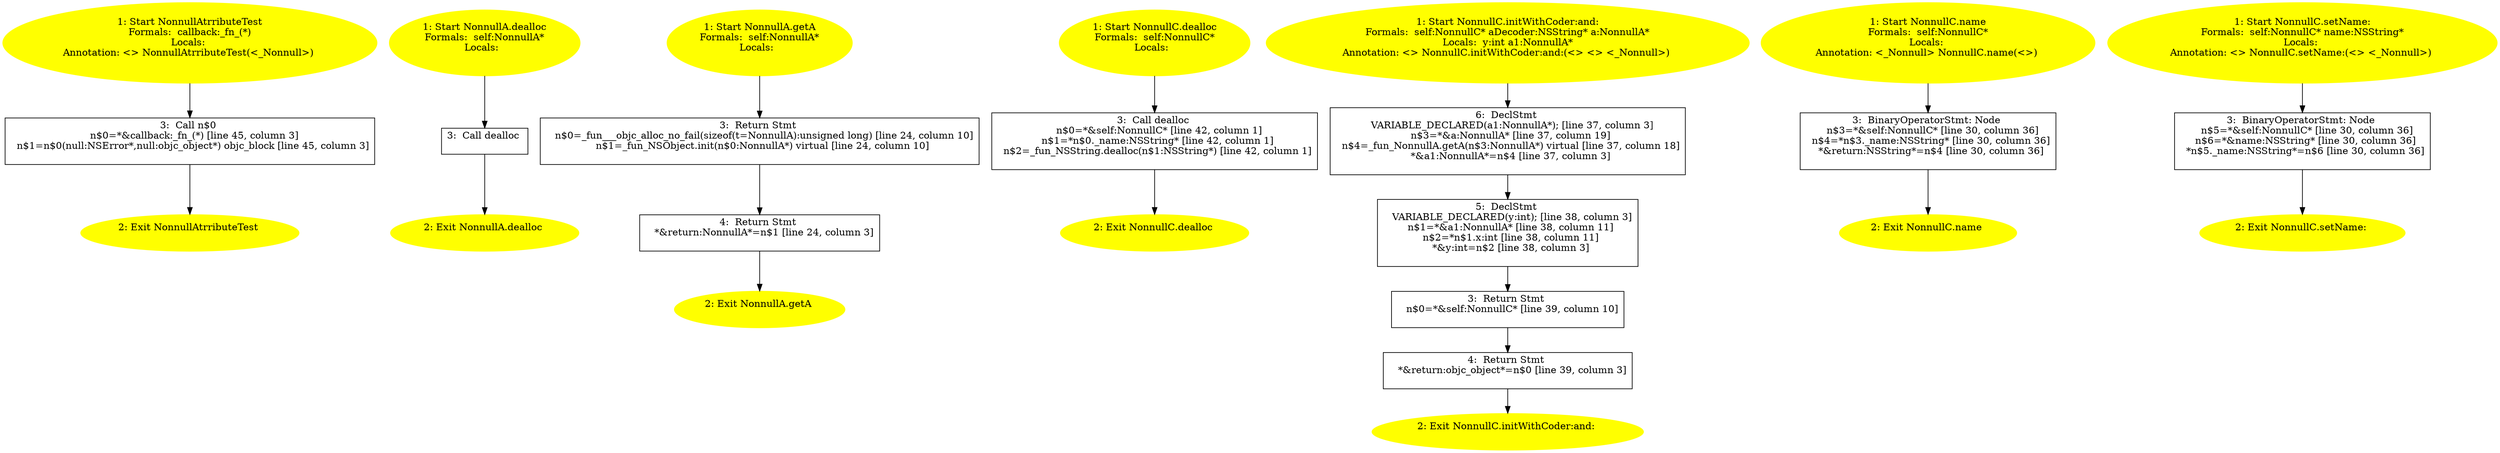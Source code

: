 /* @generated */
digraph cfg {
"NonnullAtrributeTest.69a49728cf7d46ab0add381e5c93704c_1" [label="1: Start NonnullAtrributeTest\nFormals:  callback:_fn_(*)\nLocals: \nAnnotation: <> NonnullAtrributeTest(<_Nonnull>) \n  " color=yellow style=filled]
	

	 "NonnullAtrributeTest.69a49728cf7d46ab0add381e5c93704c_1" -> "NonnullAtrributeTest.69a49728cf7d46ab0add381e5c93704c_3" ;
"NonnullAtrributeTest.69a49728cf7d46ab0add381e5c93704c_2" [label="2: Exit NonnullAtrributeTest \n  " color=yellow style=filled]
	

"NonnullAtrributeTest.69a49728cf7d46ab0add381e5c93704c_3" [label="3:  Call n$0 \n   n$0=*&callback:_fn_(*) [line 45, column 3]\n  n$1=n$0(null:NSError*,null:objc_object*) objc_block [line 45, column 3]\n " shape="box"]
	

	 "NonnullAtrributeTest.69a49728cf7d46ab0add381e5c93704c_3" -> "NonnullAtrributeTest.69a49728cf7d46ab0add381e5c93704c_2" ;
"dealloc#NonnullA#instance.ab64b440b6de9bb3d108ab73ec461d09_1" [label="1: Start NonnullA.dealloc\nFormals:  self:NonnullA*\nLocals:  \n  " color=yellow style=filled]
	

	 "dealloc#NonnullA#instance.ab64b440b6de9bb3d108ab73ec461d09_1" -> "dealloc#NonnullA#instance.ab64b440b6de9bb3d108ab73ec461d09_3" ;
"dealloc#NonnullA#instance.ab64b440b6de9bb3d108ab73ec461d09_2" [label="2: Exit NonnullA.dealloc \n  " color=yellow style=filled]
	

"dealloc#NonnullA#instance.ab64b440b6de9bb3d108ab73ec461d09_3" [label="3:  Call dealloc \n  " shape="box"]
	

	 "dealloc#NonnullA#instance.ab64b440b6de9bb3d108ab73ec461d09_3" -> "dealloc#NonnullA#instance.ab64b440b6de9bb3d108ab73ec461d09_2" ;
"getA#NonnullA#instance.d4b29ece551a370c3f0c0c12526b3def_1" [label="1: Start NonnullA.getA\nFormals:  self:NonnullA*\nLocals:  \n  " color=yellow style=filled]
	

	 "getA#NonnullA#instance.d4b29ece551a370c3f0c0c12526b3def_1" -> "getA#NonnullA#instance.d4b29ece551a370c3f0c0c12526b3def_3" ;
"getA#NonnullA#instance.d4b29ece551a370c3f0c0c12526b3def_2" [label="2: Exit NonnullA.getA \n  " color=yellow style=filled]
	

"getA#NonnullA#instance.d4b29ece551a370c3f0c0c12526b3def_3" [label="3:  Return Stmt \n   n$0=_fun___objc_alloc_no_fail(sizeof(t=NonnullA):unsigned long) [line 24, column 10]\n  n$1=_fun_NSObject.init(n$0:NonnullA*) virtual [line 24, column 10]\n " shape="box"]
	

	 "getA#NonnullA#instance.d4b29ece551a370c3f0c0c12526b3def_3" -> "getA#NonnullA#instance.d4b29ece551a370c3f0c0c12526b3def_4" ;
"getA#NonnullA#instance.d4b29ece551a370c3f0c0c12526b3def_4" [label="4:  Return Stmt \n   *&return:NonnullA*=n$1 [line 24, column 3]\n " shape="box"]
	

	 "getA#NonnullA#instance.d4b29ece551a370c3f0c0c12526b3def_4" -> "getA#NonnullA#instance.d4b29ece551a370c3f0c0c12526b3def_2" ;
"dealloc#NonnullC#instance.a35e7cd71ed482b37e513a9c2a2e24d8_1" [label="1: Start NonnullC.dealloc\nFormals:  self:NonnullC*\nLocals:  \n  " color=yellow style=filled]
	

	 "dealloc#NonnullC#instance.a35e7cd71ed482b37e513a9c2a2e24d8_1" -> "dealloc#NonnullC#instance.a35e7cd71ed482b37e513a9c2a2e24d8_3" ;
"dealloc#NonnullC#instance.a35e7cd71ed482b37e513a9c2a2e24d8_2" [label="2: Exit NonnullC.dealloc \n  " color=yellow style=filled]
	

"dealloc#NonnullC#instance.a35e7cd71ed482b37e513a9c2a2e24d8_3" [label="3:  Call dealloc \n   n$0=*&self:NonnullC* [line 42, column 1]\n  n$1=*n$0._name:NSString* [line 42, column 1]\n  n$2=_fun_NSString.dealloc(n$1:NSString*) [line 42, column 1]\n " shape="box"]
	

	 "dealloc#NonnullC#instance.a35e7cd71ed482b37e513a9c2a2e24d8_3" -> "dealloc#NonnullC#instance.a35e7cd71ed482b37e513a9c2a2e24d8_2" ;
"initWithCoder:and:#NonnullC(class NSString,class NonnullA)#instance.e23828ce4467c2001440771e2c4692f8_1" [label="1: Start NonnullC.initWithCoder:and:\nFormals:  self:NonnullC* aDecoder:NSString* a:NonnullA*\nLocals:  y:int a1:NonnullA*\nAnnotation: <> NonnullC.initWithCoder:and:(<> <> <_Nonnull>) \n  " color=yellow style=filled]
	

	 "initWithCoder:and:#NonnullC(class NSString,class NonnullA)#instance.e23828ce4467c2001440771e2c4692f8_1" -> "initWithCoder:and:#NonnullC(class NSString,class NonnullA)#instance.e23828ce4467c2001440771e2c4692f8_6" ;
"initWithCoder:and:#NonnullC(class NSString,class NonnullA)#instance.e23828ce4467c2001440771e2c4692f8_2" [label="2: Exit NonnullC.initWithCoder:and: \n  " color=yellow style=filled]
	

"initWithCoder:and:#NonnullC(class NSString,class NonnullA)#instance.e23828ce4467c2001440771e2c4692f8_3" [label="3:  Return Stmt \n   n$0=*&self:NonnullC* [line 39, column 10]\n " shape="box"]
	

	 "initWithCoder:and:#NonnullC(class NSString,class NonnullA)#instance.e23828ce4467c2001440771e2c4692f8_3" -> "initWithCoder:and:#NonnullC(class NSString,class NonnullA)#instance.e23828ce4467c2001440771e2c4692f8_4" ;
"initWithCoder:and:#NonnullC(class NSString,class NonnullA)#instance.e23828ce4467c2001440771e2c4692f8_4" [label="4:  Return Stmt \n   *&return:objc_object*=n$0 [line 39, column 3]\n " shape="box"]
	

	 "initWithCoder:and:#NonnullC(class NSString,class NonnullA)#instance.e23828ce4467c2001440771e2c4692f8_4" -> "initWithCoder:and:#NonnullC(class NSString,class NonnullA)#instance.e23828ce4467c2001440771e2c4692f8_2" ;
"initWithCoder:and:#NonnullC(class NSString,class NonnullA)#instance.e23828ce4467c2001440771e2c4692f8_5" [label="5:  DeclStmt \n   VARIABLE_DECLARED(y:int); [line 38, column 3]\n  n$1=*&a1:NonnullA* [line 38, column 11]\n  n$2=*n$1.x:int [line 38, column 11]\n  *&y:int=n$2 [line 38, column 3]\n " shape="box"]
	

	 "initWithCoder:and:#NonnullC(class NSString,class NonnullA)#instance.e23828ce4467c2001440771e2c4692f8_5" -> "initWithCoder:and:#NonnullC(class NSString,class NonnullA)#instance.e23828ce4467c2001440771e2c4692f8_3" ;
"initWithCoder:and:#NonnullC(class NSString,class NonnullA)#instance.e23828ce4467c2001440771e2c4692f8_6" [label="6:  DeclStmt \n   VARIABLE_DECLARED(a1:NonnullA*); [line 37, column 3]\n  n$3=*&a:NonnullA* [line 37, column 19]\n  n$4=_fun_NonnullA.getA(n$3:NonnullA*) virtual [line 37, column 18]\n  *&a1:NonnullA*=n$4 [line 37, column 3]\n " shape="box"]
	

	 "initWithCoder:and:#NonnullC(class NSString,class NonnullA)#instance.e23828ce4467c2001440771e2c4692f8_6" -> "initWithCoder:and:#NonnullC(class NSString,class NonnullA)#instance.e23828ce4467c2001440771e2c4692f8_5" ;
"name#NonnullC#instance.9c59c8694c0f7942ace24d4346f9a7cd_1" [label="1: Start NonnullC.name\nFormals:  self:NonnullC*\nLocals: \nAnnotation: <_Nonnull> NonnullC.name(<>) \n  " color=yellow style=filled]
	

	 "name#NonnullC#instance.9c59c8694c0f7942ace24d4346f9a7cd_1" -> "name#NonnullC#instance.9c59c8694c0f7942ace24d4346f9a7cd_3" ;
"name#NonnullC#instance.9c59c8694c0f7942ace24d4346f9a7cd_2" [label="2: Exit NonnullC.name \n  " color=yellow style=filled]
	

"name#NonnullC#instance.9c59c8694c0f7942ace24d4346f9a7cd_3" [label="3:  BinaryOperatorStmt: Node \n   n$3=*&self:NonnullC* [line 30, column 36]\n  n$4=*n$3._name:NSString* [line 30, column 36]\n  *&return:NSString*=n$4 [line 30, column 36]\n " shape="box"]
	

	 "name#NonnullC#instance.9c59c8694c0f7942ace24d4346f9a7cd_3" -> "name#NonnullC#instance.9c59c8694c0f7942ace24d4346f9a7cd_2" ;
"setName:#NonnullC(class NSString)#instance.06c11492d4403b7a142558aeec6ac42a_1" [label="1: Start NonnullC.setName:\nFormals:  self:NonnullC* name:NSString*\nLocals: \nAnnotation: <> NonnullC.setName:(<> <_Nonnull>) \n  " color=yellow style=filled]
	

	 "setName:#NonnullC(class NSString)#instance.06c11492d4403b7a142558aeec6ac42a_1" -> "setName:#NonnullC(class NSString)#instance.06c11492d4403b7a142558aeec6ac42a_3" ;
"setName:#NonnullC(class NSString)#instance.06c11492d4403b7a142558aeec6ac42a_2" [label="2: Exit NonnullC.setName: \n  " color=yellow style=filled]
	

"setName:#NonnullC(class NSString)#instance.06c11492d4403b7a142558aeec6ac42a_3" [label="3:  BinaryOperatorStmt: Node \n   n$5=*&self:NonnullC* [line 30, column 36]\n  n$6=*&name:NSString* [line 30, column 36]\n  *n$5._name:NSString*=n$6 [line 30, column 36]\n " shape="box"]
	

	 "setName:#NonnullC(class NSString)#instance.06c11492d4403b7a142558aeec6ac42a_3" -> "setName:#NonnullC(class NSString)#instance.06c11492d4403b7a142558aeec6ac42a_2" ;
}
